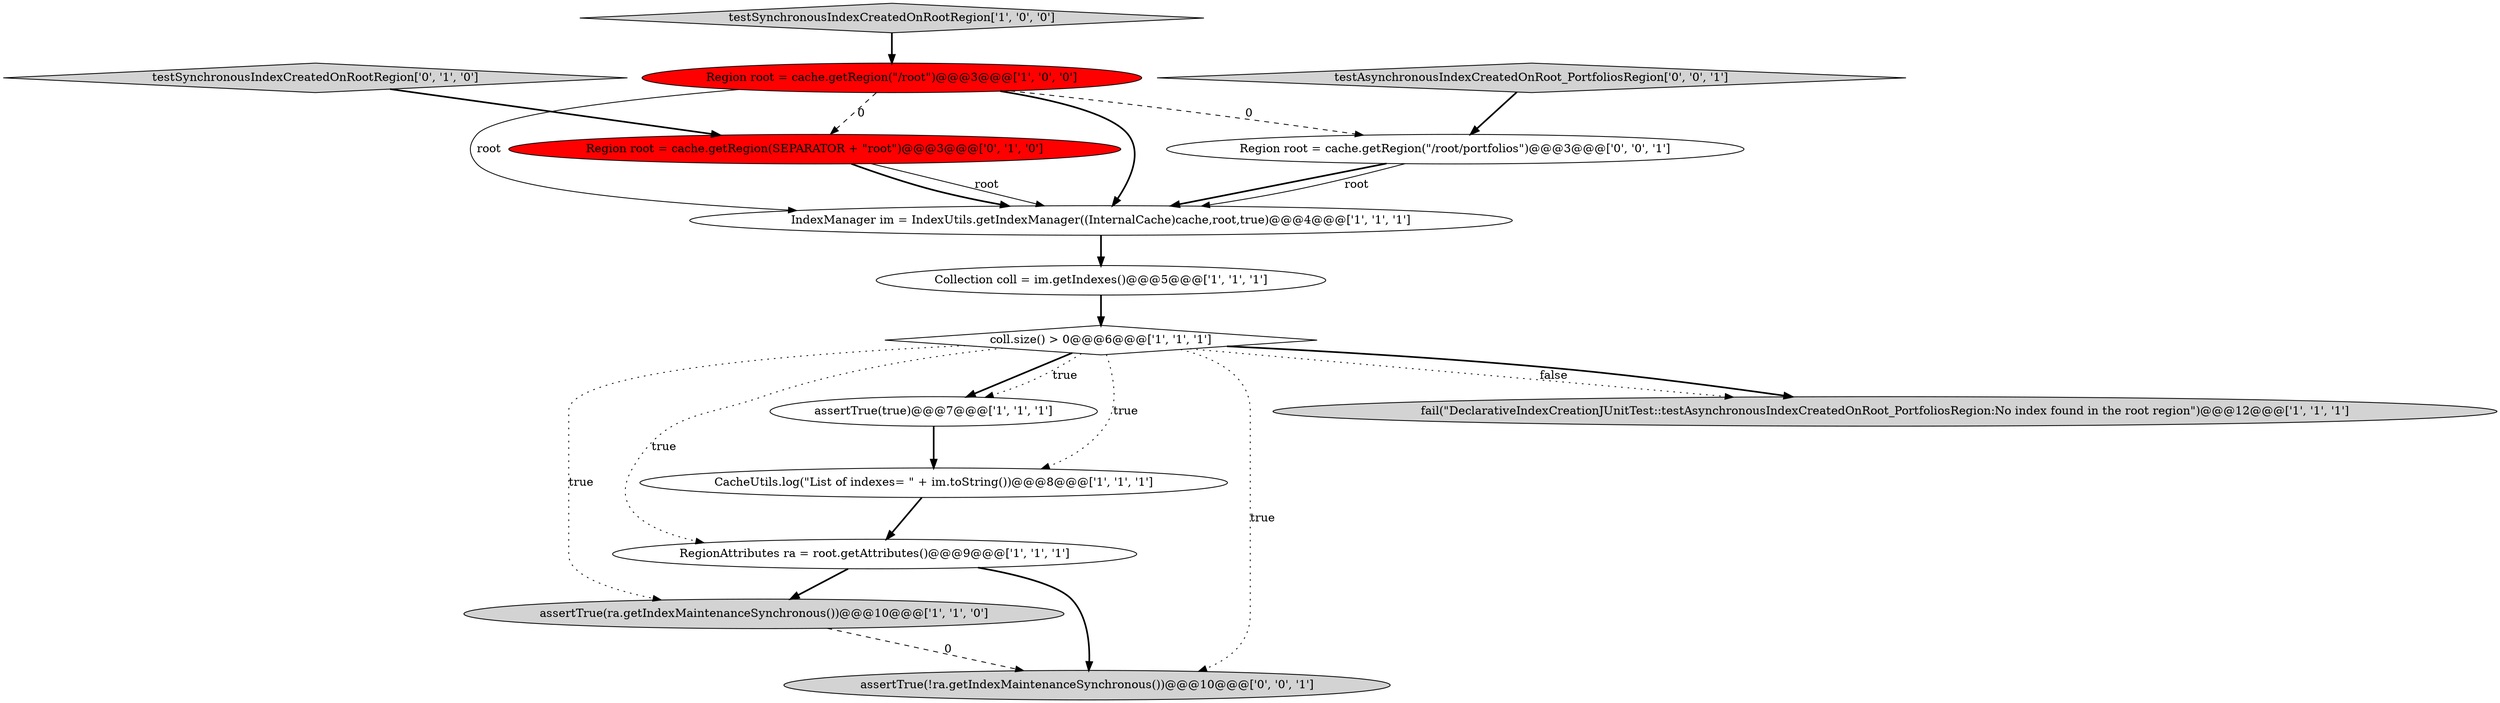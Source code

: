 digraph {
3 [style = filled, label = "IndexManager im = IndexUtils.getIndexManager((InternalCache)cache,root,true)@@@4@@@['1', '1', '1']", fillcolor = white, shape = ellipse image = "AAA0AAABBB1BBB"];
9 [style = filled, label = "Region root = cache.getRegion(\"/root\")@@@3@@@['1', '0', '0']", fillcolor = red, shape = ellipse image = "AAA1AAABBB1BBB"];
11 [style = filled, label = "Region root = cache.getRegion(SEPARATOR + \"root\")@@@3@@@['0', '1', '0']", fillcolor = red, shape = ellipse image = "AAA1AAABBB2BBB"];
12 [style = filled, label = "testAsynchronousIndexCreatedOnRoot_PortfoliosRegion['0', '0', '1']", fillcolor = lightgray, shape = diamond image = "AAA0AAABBB3BBB"];
6 [style = filled, label = "assertTrue(ra.getIndexMaintenanceSynchronous())@@@10@@@['1', '1', '0']", fillcolor = lightgray, shape = ellipse image = "AAA0AAABBB1BBB"];
7 [style = filled, label = "Collection coll = im.getIndexes()@@@5@@@['1', '1', '1']", fillcolor = white, shape = ellipse image = "AAA0AAABBB1BBB"];
13 [style = filled, label = "assertTrue(!ra.getIndexMaintenanceSynchronous())@@@10@@@['0', '0', '1']", fillcolor = lightgray, shape = ellipse image = "AAA0AAABBB3BBB"];
14 [style = filled, label = "Region root = cache.getRegion(\"/root/portfolios\")@@@3@@@['0', '0', '1']", fillcolor = white, shape = ellipse image = "AAA0AAABBB3BBB"];
5 [style = filled, label = "fail(\"DeclarativeIndexCreationJUnitTest::testAsynchronousIndexCreatedOnRoot_PortfoliosRegion:No index found in the root region\")@@@12@@@['1', '1', '1']", fillcolor = lightgray, shape = ellipse image = "AAA0AAABBB1BBB"];
4 [style = filled, label = "coll.size() > 0@@@6@@@['1', '1', '1']", fillcolor = white, shape = diamond image = "AAA0AAABBB1BBB"];
2 [style = filled, label = "assertTrue(true)@@@7@@@['1', '1', '1']", fillcolor = white, shape = ellipse image = "AAA0AAABBB1BBB"];
10 [style = filled, label = "testSynchronousIndexCreatedOnRootRegion['0', '1', '0']", fillcolor = lightgray, shape = diamond image = "AAA0AAABBB2BBB"];
1 [style = filled, label = "CacheUtils.log(\"List of indexes= \" + im.toString())@@@8@@@['1', '1', '1']", fillcolor = white, shape = ellipse image = "AAA0AAABBB1BBB"];
8 [style = filled, label = "testSynchronousIndexCreatedOnRootRegion['1', '0', '0']", fillcolor = lightgray, shape = diamond image = "AAA0AAABBB1BBB"];
0 [style = filled, label = "RegionAttributes ra = root.getAttributes()@@@9@@@['1', '1', '1']", fillcolor = white, shape = ellipse image = "AAA0AAABBB1BBB"];
4->6 [style = dotted, label="true"];
14->3 [style = bold, label=""];
0->13 [style = bold, label=""];
4->1 [style = dotted, label="true"];
0->6 [style = bold, label=""];
2->1 [style = bold, label=""];
4->0 [style = dotted, label="true"];
9->3 [style = solid, label="root"];
4->5 [style = dotted, label="false"];
4->2 [style = bold, label=""];
7->4 [style = bold, label=""];
1->0 [style = bold, label=""];
4->13 [style = dotted, label="true"];
9->14 [style = dashed, label="0"];
11->3 [style = solid, label="root"];
6->13 [style = dashed, label="0"];
3->7 [style = bold, label=""];
11->3 [style = bold, label=""];
14->3 [style = solid, label="root"];
12->14 [style = bold, label=""];
8->9 [style = bold, label=""];
9->3 [style = bold, label=""];
9->11 [style = dashed, label="0"];
4->5 [style = bold, label=""];
4->2 [style = dotted, label="true"];
10->11 [style = bold, label=""];
}
